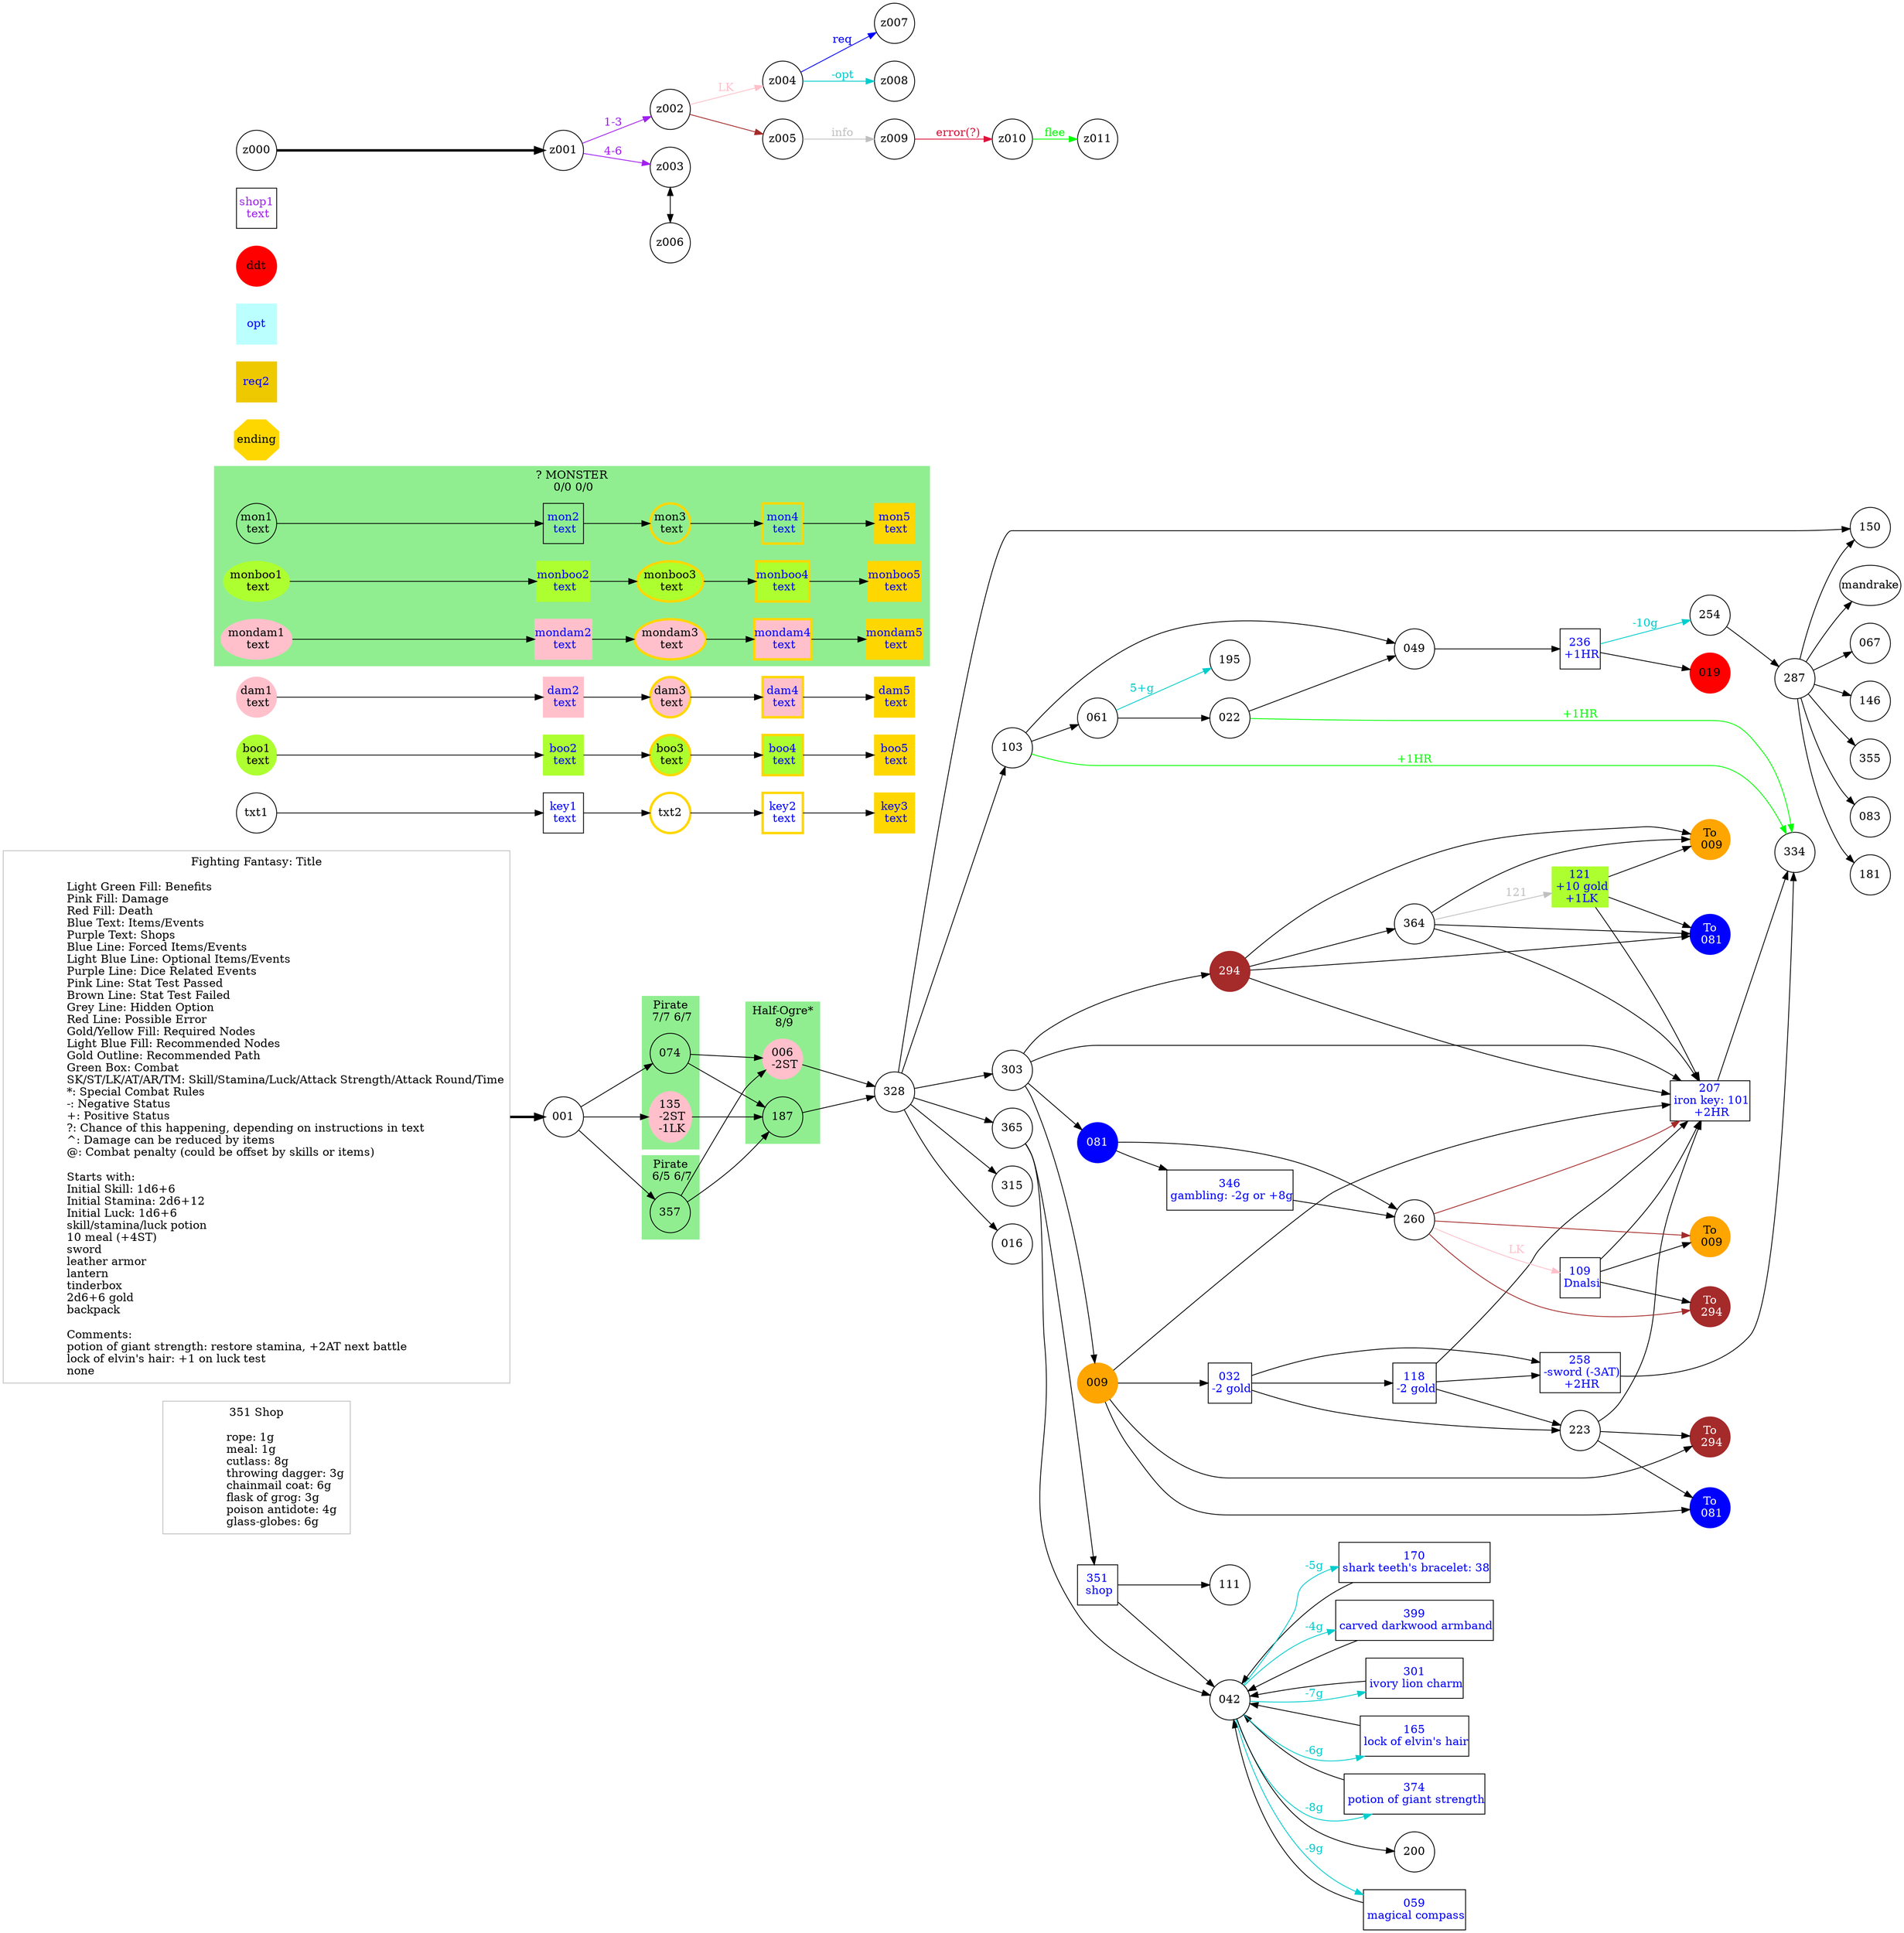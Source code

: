 digraph "Fighting Fantasy: Bloodbones --/26/07" {
	// graph defaults
	rankdir=LR
	mclimit=20
	nodesep=.3 // changes horizontal separation of nodes
	ranksep=.4 // changes vertical separation of nodes
	node [height=.7
		width=.7
		shape=ellipse
		margin=0]
	edge[weight=5]
	
	shop [label = "351 Shop\n\n \
		rope: 1g\l \
		meal: 1g\l \
		cutlass: 8g\l \
		throwing dagger: 3g\l \
		chainmail coat: 6g\l \
		flask of grog: 3g\l \
		poison antidote: 4g\l \
		glass-globes: 6g\l"
		color = "gray"
		shape = "box"
		margin = 0.1]

	// a box for a graph label
	// note that you can override the defaults set above
	myTitle [label = "Fighting Fantasy: Title\n\n \
		Light Green Fill: Benefits\l \
		Pink Fill: Damage\l \
		Red Fill: Death\l \
		Blue Text: Items/Events\l \
		Purple Text: Shops\l \
		Blue Line: Forced Items/Events\l \
		Light Blue Line: Optional Items/Events\l \
		Purple Line: Dice Related Events\l \
		Pink Line: Stat Test Passed\l \
		Brown Line: Stat Test Failed\l \
		Grey Line: Hidden Option\l \
		Red Line: Possible Error\l \
		Gold/Yellow Fill: Required Nodes\l \
		Light Blue Fill: Recommended Nodes\l \
		Gold Outline: Recommended Path\l \
		Green Box: Combat\l \
		SK/ST/LK/AT/AR/TM: Skill/Stamina/Luck/Attack Strength/Attack Round/Time\l \
		*: Special Combat Rules\l \
		-: Negative Status\l \
		+: Positive Status\l \
		?: Chance of this happening, depending on instructions in text\l \
		^: Damage can be reduced by items\l \
		@: Combat penalty (could be offset by skills or items)\l\l \
		Starts with:\l \
		Initial Skill: 1d6+6 \l \
		Initial Stamina: 2d6+12\l \
		Initial Luck: 1d6+6\l \
		skill/stamina/luck potion\l \
		10 meal (+4ST)\l \
		sword\l \
		leather armor\l \
		lantern\l \
		tinderbox\l \
		2d6+6 gold\l \
		backpack\l\l \
		Comments:\l \
		potion of giant strength: restore stamina, +2AT next battle\l \
		lock of elvin's hair: +1 on luck test\l \
		none\l"
		color = "gray"
		shape = "box"
		margin = 0.1]

	subgraph Required {
		node [style = "filled" color = "gold" fillcolor = "gold" fontcolor = "blue" shape = "rect"]
		key3
		boo5
		dam5
		monboo5
		mondam5
		mon5
		ending [fontcolor = "black" shape = "octagon"]
	}

	subgraph Required2 {
		node [style = "filled" color = "gold2" fillcolor = "gold2" fontcolor = "blue" shape = "rect"]
		req2
	}

	subgraph Recommended {
		node [penwidth = 3 color = "gold"]
		txt2
		key2 [shape = "rect" fontcolor = "blue"]
		boo3 [style = "filled" fillcolor = "greenyellow"]
		boo4 [style = "filled" fillcolor = "greenyellow"]
		dam3 [style = "filled" fillcolor = "pink"]
		dam4 [style = "filled" fillcolor = "pink"]
		monboo3 [style = "filled" fillcolor = "greenyellow"]
		monboo4 [style = "filled" fillcolor = "greenyellow"]
		mondam3 [style = "filled" fillcolor = "pink"]
		mondam4 [style = "filled" fillcolor = "pink"]
		mon3
		mon4
	}
	
	subgraph Optional {
		node [style = "filled" color = "paleturquoise1" fillcolor = "paleturquoise1" fontcolor = "blue" shape = "rect"]
		opt
	}

	subgraph Combat {
		style = "filled" color = "palegreen2"
		subgraph cluster_MONSTER {
			label = "? MONSTER\n 0/0 0/0"
			mon1 [label = "\N\n text"]
			mon2 [shape = "rect" fontcolor = "blue" label = "\N\n text"]
			mon3 [label = "\N\n text"]
			mon4 [shape = "rect" fontcolor = "blue" label = "\N\n text"]
			mon5 [shape = "rect" fontcolor = "blue" label = "\N\n text"]
			monboo1 [style = "filled" color = "greenyellow" label = "\N\n text"]
			monboo2 [shape = "rect" style = "filled" color = "greenyellow" fontcolor = "blue" label = "\N\n text"]
			monboo3 [label = "\N\n text"]
			monboo4 [shape = "rect" fontcolor = "blue" label = "\N\n text"]
			monboo5 [shape = "rect" fontcolor = "blue" label = "\N\n text"]
			mondam1 [style = "filled" color = "pink" label = "\N\n text"]
			mondam2 [shape = "rect" style = "filled" color = "pink" fontcolor = "blue" label = "\N\n text"]
			mondam3 [label = "\N\n text"]
			mondam4 [shape = "rect" fontcolor = "blue" label = "\N\n text"]
			mondam5 [shape = "rect" fontcolor = "blue" label = "\N\n text"]
		}

		subgraph cluster_PIRATE {
			label = "Pirate\n 7/7 6/7"
			074
			135 [style = "filled" color = "pink" label = "\N\n -2ST\n -1LK"]
		}
		subgraph cluster_PIRATE2 {
			label = "Pirate\n 6/5 6/7"
			357
		}
		subgraph cluster_HALF_OGRE {
			label = "Half-Ogre*\n 8/9"
			006 [style = "filled" color = "pink" label = "\N\n -2ST"]
			187
		}
	}

	subgraph Death {
		node [style = "filled" color = "red"]
		ddt
		019
	}

	subgraph Boost {
		node [style = "filled" color = "greenyellow"]
		boo1 [label = "\N\n text"]
		boo2 [shape = "rect" fontcolor = "blue" label = "\N\n text"]
		boo3 [label = "\N\n text"]
		boo4 [shape = "rect" fontcolor = "blue" label = "\N\n text"]
		boo5 [shape = "rect" fontcolor = "blue" label = "\N\n text"]
		121 [shape = "rect" fontcolor = "blue" label = "\N\n +10 gold\n +1LK"]
	}

	subgraph Damage {
		node [style = "filled" color = "pink"]
		dam1 [label = "\N\n text"]
		dam2 [shape = "rect" fontcolor = "blue" label = "\N\n text"]
		dam3 [label = "\N\n text"]
		dam4 [shape = "rect" fontcolor = "blue" label = "\N\n text"]
		dam5 [shape = "rect" fontcolor = "blue" label = "\N\n text"]
	}

	subgraph Key_Item {
		node [fontcolor = "blue" shape = "rect"]
		key1 [label = "\N\n text"]
		key2 [label = "\N\n text"]
		key3 [label = "\N\n text"]
		032 [label = "\N\n -2 gold"]
		059 [label = "\N\n magical compass"]
		109 [label = "\N\n Dnalsi"]
		118 [label = "\N\n -2 gold"]
		165 [label = "\N\n lock of elvin's hair"]
		170 [label = "\N\n shark teeth's bracelet: 38"]
		207 [label = "\N\n iron key: 101\n +2HR"]
		258 [label = "\N\n -sword (-3AT)\n +2HR"]
		236 [label = "\N\n +1HR"]
		301 [label = "\N\n ivory lion charm"]
		346 [label = "\N\n gambling: -2g or +8g"]
		351 [label = "\N\n shop"]
		374 [label = "\N\n potion of giant strength"]
		399 [label = "\N\n carved darkwood armband"]
	}
	
	subgraph Shop {
		node [fontcolor = "purple" shape = "rect"]
		shop1 [label = "\N\n text"]
	}

	mon1 -> mon2 -> mon3 -> mon4 -> mon5
	boo1 -> boo2 -> boo3 -> boo4 -> boo5
	dam1 -> dam2 -> dam3 -> dam4 -> dam5
	txt1 -> key1 -> txt2 -> key2 -> key3
	monboo1 -> monboo2 -> monboo3 -> monboo4 -> monboo5
	mondam1 -> mondam2 -> mondam3 -> mondam4 -> mondam5

	z000 -> z001 [penwidth = 3]
	z001 -> z002 [color = "purple" fontcolor = "purple" label = "1-3"]
	z001 -> z003 [color = "purple" fontcolor = "purple" label = "4-6"]
	z002 -> z004 [color = "pink" fontcolor = "pink" label = "LK"]
	z002 -> z005 [color = "brown" fontcolor = "brown"]
	z003 -> z006 [dir = "both"]
	z004 -> z007 [color = "blue" fontcolor = "blue" label = "req"]
	z004 -> z008 [color = "cyan3" fontcolor = "cyan3" label = "-opt"]
	z005 -> z009 [color = "grey" fontcolor = "grey" label = "info"]
	z009 -> z010 [color = "crimson" fontcolor = "crimson" label = "error(?)"]
	z010 -> z011 [color = "green" fontcolor = "green" label = "flee"]
	{
		rank = same
		z003
		z006
	}
	
	subgraph ArrowOfProvidence {
		node [style = "filled" color = "blue" fontcolor = "white"]
		081
		081.1 [label = "To\n 081"]
		081.3 [label = "To\n 081"]
	}
	
	subgraph CalabriusCalculator {
		node [style = "filled" color = "brown" fontcolor = "white"]
		294
		294.2 [label = "To\n 294"]
		294.3 [label = "To\n 294"]
	}
	
	subgraph AmazingArmando {
		node [style = "filled" color = "orange"]
		009
		009.1 [label = "To\n 009"]
		009.2 [label = "To\n 009"]
	}
	
	myTitle -> 001 [penwidth = 3]
	001 -> 135
	001 -> 357
	001 -> 074
//	002 -> 
//	003 -> 
//	004 -> 
//	005 -> 
	006 -> 328
//	007 -> 
//	008 -> 
	009 -> 032
	009 -> 081.3
	009 -> 294.3
	009 -> 207
//	010 -> 
//	011 -> 
//	012 -> 
//	013 -> 
//	014 -> 
//	015 -> 
//	016 -> 
//	017 -> 
//	018 -> 
//	019 -> 
//	020 -> 
//	021 -> 
	022 -> 049
	022 -> 334 [color = "green" fontcolor = "green" label = "+1HR"]
//	023 -> 
//	024 -> 
//	025 -> 
//	026 -> 
//	027 -> 
//	028 -> 
//	029 -> 
//	030 -> 
//	031 -> 
	032 -> 258
	032 -> 118
	032 -> 223
//	033 -> 
//	034 -> 
//	035 -> 
//	036 -> 
//	037 -> 
//	038 -> 
//	039 -> 
//	040 -> 
//	041 -> 
	042 -> 301 [color = "cyan3" fontcolor = "cyan3" label = "-7g"]
	042 -> 170 [color = "cyan3" fontcolor = "cyan3" label = "-5g"]
	042 -> 059 [color = "cyan3" fontcolor = "cyan3" label = "-9g"]
	042 -> 374 [color = "cyan3" fontcolor = "cyan3" label = "-8g"]
	042 -> 165 [color = "cyan3" fontcolor = "cyan3" label = "-6g"]
	042 -> 399 [color = "cyan3" fontcolor = "cyan3" label = "-4g"]
	042 -> 200
//	043 -> 
//	044 -> 
//	045 -> 
//	046 -> 
//	047 -> 
//	048 -> 
	049 -> 236
//	050 -> 
//	051 -> 
//	052 -> 
//	053 -> 
//	054 -> 
//	055 -> 
//	056 -> 
//	057 -> 
//	058 -> 
	059 -> 042
//	060 -> 
	061 -> 022
	061 -> 195 [color = "cyan3" fontcolor = "cyan3" label = "5+g"]
//	062 -> 
//	063 -> 
//	064 -> 
//	065 -> 
//	066 -> 
//	067 -> 
//	068 -> 
//	069 -> 
//	070 -> 
//	071 -> 
//	072 -> 
//	073 -> 
	074 -> 187
	074 -> 006
//	075 -> 
//	076 -> 
//	077 -> 
//	078 -> 
//	079 -> 
//	080 -> 
	081 -> 346
	081 -> 260
//	082 -> 
//	083 -> 
//	084 -> 
//	085 -> 
//	086 -> 
//	087 -> 
//	088 -> 
//	089 -> 
//	090 -> 
//	091 -> 
//	092 -> 
//	093 -> 
//	094 -> 
//	095 -> 
//	096 -> 
//	097 -> 
//	098 -> 
//	099 -> 
//	100 -> 
//	101 -> 
//	102 -> 
	103 -> 061
	103 -> 049
	103 -> 334 [color = "green" fontcolor = "green" label = "+1HR"]
//	104 -> 
//	105 -> 
//	106 -> 
//	107 -> 
//	108 -> 
	109 -> 294.2
	109 -> 009.2
	109 -> 207
//	110 -> 
//	111 -> 
//	112 -> 
//	113 -> 
//	114 -> 
//	115 -> 
//	116 -> 
//	117 -> 
	118 -> 258
	118 -> 223
	118 -> 207
//	119 -> 
//	120 -> 
	121 -> 081.1
	121 -> 009.1
	121 -> 207
//	122 -> 
//	123 -> 
//	124 -> 
//	125 -> 
//	126 -> 
//	127 -> 
//	128 -> 
//	129 -> 
//	130 -> 
//	131 -> 
//	132 -> 
//	133 -> 
//	134 -> 
	135 -> 187
//	136 -> 
//	137 -> 
//	138 -> 
//	139 -> 
//	140 -> 
//	141 -> 
//	142 -> 
//	143 -> 
//	144 -> 
//	145 -> 
//	146 -> 
//	147 -> 
//	148 -> 
//	149 -> 
//	150 -> 
//	151 -> 
//	152 -> 
//	153 -> 
//	154 -> 
//	155 -> 
//	156 -> 
//	157 -> 
//	158 -> 
//	159 -> 
//	160 -> 
//	161 -> 
//	162 -> 
//	163 -> 
//	164 -> 
	165 -> 042
//	166 -> 
//	167 -> 
//	168 -> 
//	169 -> 
	170 -> 042
//	171 -> 
//	172 -> 
//	173 -> 
//	174 -> 
//	175 -> 
//	176 -> 
//	177 -> 
//	178 -> 
//	179 -> 
//	180 -> 
//	181 -> 
//	182 -> 
//	183 -> 
//	184 -> 
//	185 -> 
//	186 -> 
	187 -> 328
//	188 -> 
//	189 -> 
//	190 -> 
//	191 -> 
//	192 -> 
//	193 -> 
//	194 -> 
//	195 -> 
//	196 -> 
//	197 -> 
//	198 -> 
//	199 -> 
//	200 -> 
//	201 -> 
//	202 -> 
//	203 -> 
//	204 -> 
//	205 -> 
//	206 -> 
	207 -> 334
//	208 -> 
//	209 -> 
//	210 -> 
//	211 -> 
//	212 -> 
//	213 -> 
//	214 -> 
//	215 -> 
//	216 -> 
//	217 -> 
//	218 -> 
//	219 -> 
//	220 -> 
//	221 -> 
//	222 -> 
	223 -> 081.3
	223 -> 294.3
	223 -> 207
//	224 -> 
//	225 -> 
//	226 -> 
//	227 -> 
//	228 -> 
//	229 -> 
//	230 -> 
//	231 -> 
//	232 -> 
//	233 -> 
//	234 -> 
//	235 -> 
	236 -> 254 [color = "cyan3" fontcolor = "cyan3" label = "-10g"]
	236 -> 019
//	237 -> 
//	238 -> 
//	239 -> 
//	240 -> 
//	241 -> 
//	242 -> 
//	243 -> 
//	244 -> 
//	245 -> 
//	246 -> 
//	247 -> 
//	248 -> 
//	249 -> 
//	250 -> 
//	251 -> 
//	252 -> 
//	253 -> 
	254 -> 287
//	255 -> 
//	256 -> 
//	257 -> 
	258 -> 334
//	259 -> 
	260 -> 109 [color = "pink" fontcolor = "pink" label = "LK"]
	260 -> 009.2 [color = "brown" fontcolor = "brown"]
	260 -> 294.2 [color = "brown" fontcolor = "brown"]
	260 -> 207 [color = "brown" fontcolor = "brown"]
//	261 -> 
//	262 -> 
//	263 -> 
//	264 -> 
//	265 -> 
//	266 -> 
//	267 -> 
//	268 -> 
//	269 -> 
//	270 -> 
//	271 -> 
//	272 -> 
//	273 -> 
//	274 -> 
//	275 -> 
//	276 -> 
//	277 -> 
//	278 -> 
//	279 -> 
//	280 -> 
//	281 -> 
//	282 -> 
//	283 -> 
//	284 -> 
//	285 -> 
//	286 -> 
	287 -> mandrake
	287 -> 067
	287 -> 146
	287 -> 355
	287 -> 150
	287 -> 083
	287 -> 181
//	288 -> 
//	289 -> 
//	290 -> 
//	291 -> 
//	292 -> 
//	293 -> 
	294 -> 364
	294 -> 081.1
	294 -> 009.1
	294 -> 207
//	295 -> 
//	296 -> 
//	297 -> 
//	298 -> 
//	299 -> 
//	300 -> 
	301 -> 042
//	302 -> 
	303 -> 081
	303 -> 294
	303 -> 009
	303 -> 207
//	304 -> 
//	305 -> 
//	306 -> 
//	307 -> 
//	308 -> 
//	309 -> 
//	310 -> 
//	311 -> 
//	312 -> 
//	313 -> 
//	314 -> 
//	315 -> 
//	316 -> 
//	317 -> 
//	318 -> 
//	319 -> 
//	320 -> 
//	321 -> 
//	322 -> 
//	323 -> 
//	324 -> 
//	325 -> 
//	326 -> 
//	327 -> 
	328 -> 150
	328 -> 303
	328 -> 365
	328 -> 315
	328 -> 103
	328 -> 016
//	329 -> 
//	330 -> 
//	331 -> 
//	332 -> 
//	333 -> 
//	334 -> 
//	335 -> 
//	336 -> 
//	337 -> 
//	338 -> 
//	339 -> 
//	340 -> 
//	341 -> 
//	342 -> 
//	343 -> 
//	344 -> 
//	345 -> 
	346 -> 260
//	347 -> 
//	348 -> 
//	349 -> 
//	350 -> 
	351 -> 042
	351 -> 111
//	352 -> 
//	353 -> 
//	354 -> 
//	355 -> 
//	356 -> 
	357 -> 006
	357 -> 187
//	358 -> 
//	359 -> 
//	360 -> 
//	361 -> 
//	362 -> 
//	363 -> 
	364 -> 121 [color = "grey" fontcolor = "grey" label = "121"]
	364 -> 081.1
	364 -> 009.1
	364 -> 207
	365 -> 351
	365 -> 042
//	366 -> 
//	367 -> 
//	368 -> 
//	369 -> 
//	370 -> 
//	371 -> 
//	372 -> 
//	373 -> 
	374 -> 042
//	375 -> 
//	376 -> 
//	377 -> 
//	378 -> 
//	379 -> 
//	380 -> 
//	381 -> 
//	382 -> 
//	383 -> 
//	384 -> 
//	385 -> 
//	386 -> 
//	387 -> 
//	388 -> 
//	389 -> 
//	390 -> 
//	391 -> 
//	392 -> 
//	393 -> 
//	394 -> 
//	395 -> 
//	396 -> 
//	397 -> 
//	398 -> 
	399 -> 042
//	400 -> 
}
